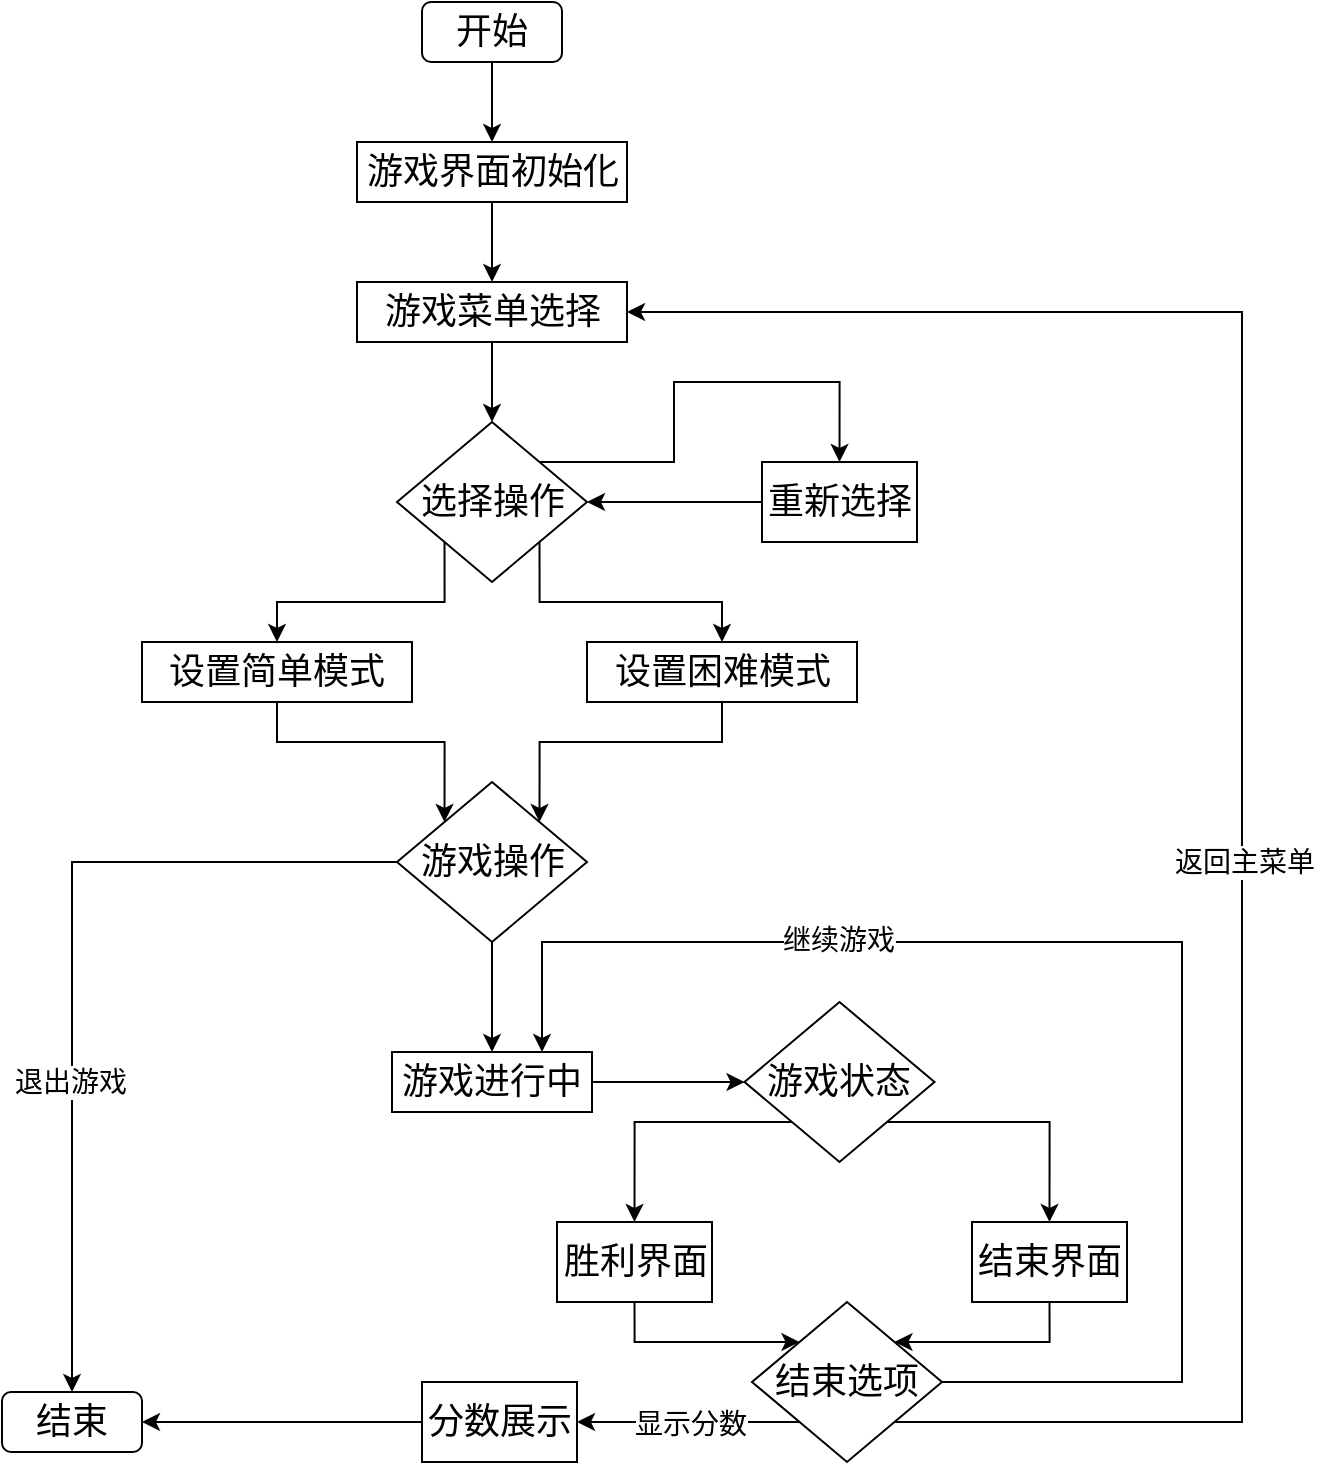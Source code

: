 <mxfile version="26.2.8">
  <diagram name="第 1 页" id="-sqeIsyK_714Ufd3BeM6">
    <mxGraphModel dx="1764" dy="814" grid="0" gridSize="10" guides="1" tooltips="1" connect="1" arrows="1" fold="1" page="1" pageScale="1" pageWidth="827" pageHeight="1169" math="0" shadow="0">
      <root>
        <mxCell id="0" />
        <mxCell id="1" parent="0" />
        <mxCell id="OV1x1ojsSrQZhPFde084-6" style="edgeStyle=orthogonalEdgeStyle;rounded=0;orthogonalLoop=1;jettySize=auto;html=1;exitX=0.5;exitY=1;exitDx=0;exitDy=0;entryX=0.5;entryY=0;entryDx=0;entryDy=0;" edge="1" parent="1" source="OV1x1ojsSrQZhPFde084-1" target="OV1x1ojsSrQZhPFde084-2">
          <mxGeometry relative="1" as="geometry" />
        </mxCell>
        <mxCell id="OV1x1ojsSrQZhPFde084-1" value="&lt;font style=&quot;font-size: 18px;&quot;&gt;开始&lt;/font&gt;" style="rounded=1;whiteSpace=wrap;html=1;" vertex="1" parent="1">
          <mxGeometry x="340" y="40" width="70" height="30" as="geometry" />
        </mxCell>
        <mxCell id="OV1x1ojsSrQZhPFde084-7" style="edgeStyle=orthogonalEdgeStyle;rounded=0;orthogonalLoop=1;jettySize=auto;html=1;exitX=0.5;exitY=1;exitDx=0;exitDy=0;entryX=0.5;entryY=0;entryDx=0;entryDy=0;" edge="1" parent="1" source="OV1x1ojsSrQZhPFde084-2" target="OV1x1ojsSrQZhPFde084-4">
          <mxGeometry relative="1" as="geometry" />
        </mxCell>
        <mxCell id="OV1x1ojsSrQZhPFde084-2" value="&lt;font style=&quot;font-size: 18px;&quot;&gt;游戏界面初始化&lt;/font&gt;" style="rounded=0;whiteSpace=wrap;html=1;" vertex="1" parent="1">
          <mxGeometry x="307.5" y="110" width="135" height="30" as="geometry" />
        </mxCell>
        <mxCell id="OV1x1ojsSrQZhPFde084-8" style="edgeStyle=orthogonalEdgeStyle;rounded=0;orthogonalLoop=1;jettySize=auto;html=1;exitX=0.5;exitY=1;exitDx=0;exitDy=0;entryX=0.5;entryY=0;entryDx=0;entryDy=0;" edge="1" parent="1" source="OV1x1ojsSrQZhPFde084-4" target="OV1x1ojsSrQZhPFde084-5">
          <mxGeometry relative="1" as="geometry" />
        </mxCell>
        <mxCell id="OV1x1ojsSrQZhPFde084-4" value="&lt;font style=&quot;font-size: 18px;&quot;&gt;游戏菜单选择&lt;/font&gt;" style="rounded=0;whiteSpace=wrap;html=1;" vertex="1" parent="1">
          <mxGeometry x="307.5" y="180" width="135" height="30" as="geometry" />
        </mxCell>
        <mxCell id="OV1x1ojsSrQZhPFde084-69" style="edgeStyle=orthogonalEdgeStyle;rounded=0;orthogonalLoop=1;jettySize=auto;html=1;exitX=1;exitY=0;exitDx=0;exitDy=0;entryX=0.5;entryY=0;entryDx=0;entryDy=0;" edge="1" parent="1" source="OV1x1ojsSrQZhPFde084-5" target="OV1x1ojsSrQZhPFde084-29">
          <mxGeometry relative="1" as="geometry">
            <Array as="points">
              <mxPoint x="466" y="270" />
              <mxPoint x="466" y="230" />
              <mxPoint x="549" y="230" />
            </Array>
          </mxGeometry>
        </mxCell>
        <mxCell id="OV1x1ojsSrQZhPFde084-88" style="edgeStyle=orthogonalEdgeStyle;rounded=0;orthogonalLoop=1;jettySize=auto;html=1;exitX=0;exitY=1;exitDx=0;exitDy=0;entryX=0.5;entryY=0;entryDx=0;entryDy=0;" edge="1" parent="1" source="OV1x1ojsSrQZhPFde084-5" target="OV1x1ojsSrQZhPFde084-10">
          <mxGeometry relative="1" as="geometry">
            <Array as="points">
              <mxPoint x="351" y="340" />
              <mxPoint x="268" y="340" />
            </Array>
          </mxGeometry>
        </mxCell>
        <mxCell id="OV1x1ojsSrQZhPFde084-89" style="edgeStyle=orthogonalEdgeStyle;rounded=0;orthogonalLoop=1;jettySize=auto;html=1;exitX=1;exitY=1;exitDx=0;exitDy=0;entryX=0.5;entryY=0;entryDx=0;entryDy=0;" edge="1" parent="1" source="OV1x1ojsSrQZhPFde084-5" target="OV1x1ojsSrQZhPFde084-11">
          <mxGeometry relative="1" as="geometry">
            <Array as="points">
              <mxPoint x="399" y="340" />
              <mxPoint x="490" y="340" />
            </Array>
          </mxGeometry>
        </mxCell>
        <mxCell id="OV1x1ojsSrQZhPFde084-5" value="&lt;font style=&quot;font-size: 18px;&quot;&gt;选择操作&lt;/font&gt;" style="rhombus;whiteSpace=wrap;html=1;" vertex="1" parent="1">
          <mxGeometry x="327.5" y="250" width="95" height="80" as="geometry" />
        </mxCell>
        <mxCell id="OV1x1ojsSrQZhPFde084-55" style="edgeStyle=orthogonalEdgeStyle;rounded=0;orthogonalLoop=1;jettySize=auto;html=1;exitX=0.5;exitY=1;exitDx=0;exitDy=0;entryX=0;entryY=0;entryDx=0;entryDy=0;" edge="1" parent="1" source="OV1x1ojsSrQZhPFde084-10" target="OV1x1ojsSrQZhPFde084-19">
          <mxGeometry relative="1" as="geometry" />
        </mxCell>
        <mxCell id="OV1x1ojsSrQZhPFde084-10" value="&lt;span style=&quot;font-size: 18px;&quot;&gt;设置简单模式&lt;/span&gt;" style="rounded=0;whiteSpace=wrap;html=1;" vertex="1" parent="1">
          <mxGeometry x="200" y="360" width="135" height="30" as="geometry" />
        </mxCell>
        <mxCell id="OV1x1ojsSrQZhPFde084-56" style="edgeStyle=orthogonalEdgeStyle;rounded=0;orthogonalLoop=1;jettySize=auto;html=1;exitX=0.5;exitY=1;exitDx=0;exitDy=0;entryX=1;entryY=0;entryDx=0;entryDy=0;" edge="1" parent="1" source="OV1x1ojsSrQZhPFde084-11" target="OV1x1ojsSrQZhPFde084-19">
          <mxGeometry relative="1" as="geometry" />
        </mxCell>
        <mxCell id="OV1x1ojsSrQZhPFde084-11" value="&lt;font style=&quot;font-size: 18px;&quot;&gt;设置困难模式&lt;/font&gt;" style="rounded=0;whiteSpace=wrap;html=1;" vertex="1" parent="1">
          <mxGeometry x="422.5" y="360" width="135" height="30" as="geometry" />
        </mxCell>
        <mxCell id="OV1x1ojsSrQZhPFde084-95" style="edgeStyle=orthogonalEdgeStyle;rounded=0;orthogonalLoop=1;jettySize=auto;html=1;exitX=0.5;exitY=1;exitDx=0;exitDy=0;entryX=0.5;entryY=0;entryDx=0;entryDy=0;" edge="1" parent="1" source="OV1x1ojsSrQZhPFde084-19" target="OV1x1ojsSrQZhPFde084-26">
          <mxGeometry relative="1" as="geometry" />
        </mxCell>
        <mxCell id="OV1x1ojsSrQZhPFde084-112" style="edgeStyle=orthogonalEdgeStyle;rounded=0;orthogonalLoop=1;jettySize=auto;html=1;exitX=0;exitY=0.5;exitDx=0;exitDy=0;entryX=0.5;entryY=0;entryDx=0;entryDy=0;" edge="1" parent="1" source="OV1x1ojsSrQZhPFde084-19" target="OV1x1ojsSrQZhPFde084-105">
          <mxGeometry relative="1" as="geometry" />
        </mxCell>
        <mxCell id="OV1x1ojsSrQZhPFde084-116" value="&lt;font style=&quot;font-size: 14px;&quot;&gt;退出游戏&lt;/font&gt;" style="edgeLabel;html=1;align=center;verticalAlign=middle;resizable=0;points=[];" vertex="1" connectable="0" parent="OV1x1ojsSrQZhPFde084-112">
          <mxGeometry x="0.276" y="-1" relative="1" as="geometry">
            <mxPoint as="offset" />
          </mxGeometry>
        </mxCell>
        <mxCell id="OV1x1ojsSrQZhPFde084-19" value="&lt;span style=&quot;font-size: 18px;&quot;&gt;游戏操作&lt;/span&gt;" style="rhombus;whiteSpace=wrap;html=1;" vertex="1" parent="1">
          <mxGeometry x="327.5" y="430" width="95" height="80" as="geometry" />
        </mxCell>
        <mxCell id="OV1x1ojsSrQZhPFde084-61" value="" style="edgeStyle=orthogonalEdgeStyle;rounded=0;orthogonalLoop=1;jettySize=auto;html=1;" edge="1" parent="1" source="OV1x1ojsSrQZhPFde084-26" target="OV1x1ojsSrQZhPFde084-43">
          <mxGeometry relative="1" as="geometry" />
        </mxCell>
        <mxCell id="OV1x1ojsSrQZhPFde084-26" value="&lt;span style=&quot;font-size: 18px;&quot;&gt;游戏进行中&lt;/span&gt;" style="rounded=0;whiteSpace=wrap;html=1;" vertex="1" parent="1">
          <mxGeometry x="325" y="565" width="100" height="30" as="geometry" />
        </mxCell>
        <mxCell id="OV1x1ojsSrQZhPFde084-70" style="edgeStyle=orthogonalEdgeStyle;rounded=0;orthogonalLoop=1;jettySize=auto;html=1;exitX=0;exitY=0.5;exitDx=0;exitDy=0;entryX=1;entryY=0.5;entryDx=0;entryDy=0;" edge="1" parent="1" source="OV1x1ojsSrQZhPFde084-29" target="OV1x1ojsSrQZhPFde084-5">
          <mxGeometry relative="1" as="geometry" />
        </mxCell>
        <mxCell id="OV1x1ojsSrQZhPFde084-29" value="&lt;font style=&quot;font-size: 18px;&quot;&gt;重新选择&lt;/font&gt;" style="whiteSpace=wrap;html=1;" vertex="1" parent="1">
          <mxGeometry x="510" y="270" width="77.5" height="40" as="geometry" />
        </mxCell>
        <mxCell id="OV1x1ojsSrQZhPFde084-36" style="edgeStyle=orthogonalEdgeStyle;rounded=0;orthogonalLoop=1;jettySize=auto;html=1;exitX=0.5;exitY=1;exitDx=0;exitDy=0;" edge="1" parent="1">
          <mxGeometry relative="1" as="geometry">
            <mxPoint x="346.5" y="600" as="sourcePoint" />
            <mxPoint x="346.5" y="600" as="targetPoint" />
          </mxGeometry>
        </mxCell>
        <mxCell id="OV1x1ojsSrQZhPFde084-83" style="edgeStyle=orthogonalEdgeStyle;rounded=0;orthogonalLoop=1;jettySize=auto;html=1;exitX=0;exitY=1;exitDx=0;exitDy=0;entryX=0.5;entryY=0;entryDx=0;entryDy=0;" edge="1" parent="1" source="OV1x1ojsSrQZhPFde084-43" target="OV1x1ojsSrQZhPFde084-48">
          <mxGeometry relative="1" as="geometry" />
        </mxCell>
        <mxCell id="OV1x1ojsSrQZhPFde084-84" style="edgeStyle=orthogonalEdgeStyle;rounded=0;orthogonalLoop=1;jettySize=auto;html=1;exitX=1;exitY=1;exitDx=0;exitDy=0;entryX=0.5;entryY=0;entryDx=0;entryDy=0;" edge="1" parent="1" source="OV1x1ojsSrQZhPFde084-43" target="OV1x1ojsSrQZhPFde084-49">
          <mxGeometry relative="1" as="geometry" />
        </mxCell>
        <mxCell id="OV1x1ojsSrQZhPFde084-43" value="&lt;span style=&quot;font-size: 18px;&quot;&gt;游戏状态&lt;/span&gt;" style="rhombus;whiteSpace=wrap;html=1;" vertex="1" parent="1">
          <mxGeometry x="501.25" y="540" width="95" height="80" as="geometry" />
        </mxCell>
        <mxCell id="OV1x1ojsSrQZhPFde084-103" style="edgeStyle=orthogonalEdgeStyle;rounded=0;orthogonalLoop=1;jettySize=auto;html=1;exitX=0.5;exitY=1;exitDx=0;exitDy=0;entryX=0;entryY=0;entryDx=0;entryDy=0;" edge="1" parent="1" source="OV1x1ojsSrQZhPFde084-48" target="OV1x1ojsSrQZhPFde084-72">
          <mxGeometry relative="1" as="geometry" />
        </mxCell>
        <mxCell id="OV1x1ojsSrQZhPFde084-48" value="&lt;span style=&quot;font-size: 18px;&quot;&gt;胜利界面&lt;/span&gt;" style="whiteSpace=wrap;html=1;" vertex="1" parent="1">
          <mxGeometry x="407.5" y="650" width="77.5" height="40" as="geometry" />
        </mxCell>
        <mxCell id="OV1x1ojsSrQZhPFde084-104" style="edgeStyle=orthogonalEdgeStyle;rounded=0;orthogonalLoop=1;jettySize=auto;html=1;exitX=0.5;exitY=1;exitDx=0;exitDy=0;entryX=1;entryY=0;entryDx=0;entryDy=0;" edge="1" parent="1" source="OV1x1ojsSrQZhPFde084-49" target="OV1x1ojsSrQZhPFde084-72">
          <mxGeometry relative="1" as="geometry" />
        </mxCell>
        <mxCell id="OV1x1ojsSrQZhPFde084-49" value="&lt;span style=&quot;font-size: 18px;&quot;&gt;结束界面&lt;/span&gt;" style="whiteSpace=wrap;html=1;" vertex="1" parent="1">
          <mxGeometry x="615" y="650" width="77.5" height="40" as="geometry" />
        </mxCell>
        <mxCell id="OV1x1ojsSrQZhPFde084-86" style="edgeStyle=orthogonalEdgeStyle;rounded=0;orthogonalLoop=1;jettySize=auto;html=1;exitX=1;exitY=1;exitDx=0;exitDy=0;entryX=1;entryY=0.5;entryDx=0;entryDy=0;" edge="1" parent="1" source="OV1x1ojsSrQZhPFde084-72" target="OV1x1ojsSrQZhPFde084-4">
          <mxGeometry relative="1" as="geometry">
            <Array as="points">
              <mxPoint x="750" y="750" />
              <mxPoint x="750" y="195" />
            </Array>
          </mxGeometry>
        </mxCell>
        <mxCell id="OV1x1ojsSrQZhPFde084-87" value="&lt;font style=&quot;font-size: 14px;&quot;&gt;返回主菜单&lt;/font&gt;" style="edgeLabel;html=1;align=center;verticalAlign=middle;resizable=0;points=[];" vertex="1" connectable="0" parent="OV1x1ojsSrQZhPFde084-86">
          <mxGeometry x="-0.124" y="-1" relative="1" as="geometry">
            <mxPoint as="offset" />
          </mxGeometry>
        </mxCell>
        <mxCell id="OV1x1ojsSrQZhPFde084-93" style="edgeStyle=orthogonalEdgeStyle;rounded=0;orthogonalLoop=1;jettySize=auto;html=1;exitX=1;exitY=0.5;exitDx=0;exitDy=0;entryX=0.75;entryY=0;entryDx=0;entryDy=0;" edge="1" parent="1" source="OV1x1ojsSrQZhPFde084-72" target="OV1x1ojsSrQZhPFde084-26">
          <mxGeometry relative="1" as="geometry">
            <Array as="points">
              <mxPoint x="720" y="730" />
              <mxPoint x="720" y="510" />
              <mxPoint x="400" y="510" />
            </Array>
          </mxGeometry>
        </mxCell>
        <mxCell id="OV1x1ojsSrQZhPFde084-94" value="&lt;font style=&quot;font-size: 14px;&quot;&gt;继续游戏&lt;/font&gt;" style="edgeLabel;html=1;align=center;verticalAlign=middle;resizable=0;points=[];" vertex="1" connectable="0" parent="OV1x1ojsSrQZhPFde084-93">
          <mxGeometry x="0.497" y="-1" relative="1" as="geometry">
            <mxPoint x="23" as="offset" />
          </mxGeometry>
        </mxCell>
        <mxCell id="OV1x1ojsSrQZhPFde084-110" style="edgeStyle=orthogonalEdgeStyle;rounded=0;orthogonalLoop=1;jettySize=auto;html=1;exitX=0;exitY=1;exitDx=0;exitDy=0;entryX=1;entryY=0.5;entryDx=0;entryDy=0;" edge="1" parent="1" source="OV1x1ojsSrQZhPFde084-72" target="OV1x1ojsSrQZhPFde084-108">
          <mxGeometry relative="1" as="geometry" />
        </mxCell>
        <mxCell id="OV1x1ojsSrQZhPFde084-115" value="&lt;font style=&quot;font-size: 14px;&quot;&gt;显示分数&lt;/font&gt;" style="edgeLabel;html=1;align=center;verticalAlign=middle;resizable=0;points=[];" vertex="1" connectable="0" parent="OV1x1ojsSrQZhPFde084-110">
          <mxGeometry x="0.015" y="3" relative="1" as="geometry">
            <mxPoint x="1" y="-2" as="offset" />
          </mxGeometry>
        </mxCell>
        <mxCell id="OV1x1ojsSrQZhPFde084-72" value="&lt;span style=&quot;font-size: 18px;&quot;&gt;结束选项&lt;/span&gt;" style="rhombus;whiteSpace=wrap;html=1;" vertex="1" parent="1">
          <mxGeometry x="505" y="690" width="95" height="80" as="geometry" />
        </mxCell>
        <mxCell id="OV1x1ojsSrQZhPFde084-105" value="&lt;span style=&quot;font-size: 18px;&quot;&gt;结束&lt;/span&gt;" style="rounded=1;whiteSpace=wrap;html=1;" vertex="1" parent="1">
          <mxGeometry x="130" y="735" width="70" height="30" as="geometry" />
        </mxCell>
        <mxCell id="OV1x1ojsSrQZhPFde084-114" style="edgeStyle=orthogonalEdgeStyle;rounded=0;orthogonalLoop=1;jettySize=auto;html=1;exitX=0;exitY=0.5;exitDx=0;exitDy=0;entryX=1;entryY=0.5;entryDx=0;entryDy=0;" edge="1" parent="1" source="OV1x1ojsSrQZhPFde084-108" target="OV1x1ojsSrQZhPFde084-105">
          <mxGeometry relative="1" as="geometry" />
        </mxCell>
        <mxCell id="OV1x1ojsSrQZhPFde084-108" value="&lt;span style=&quot;font-size: 18px;&quot;&gt;分数展示&lt;/span&gt;" style="whiteSpace=wrap;html=1;" vertex="1" parent="1">
          <mxGeometry x="340" y="730" width="77.5" height="40" as="geometry" />
        </mxCell>
      </root>
    </mxGraphModel>
  </diagram>
</mxfile>
